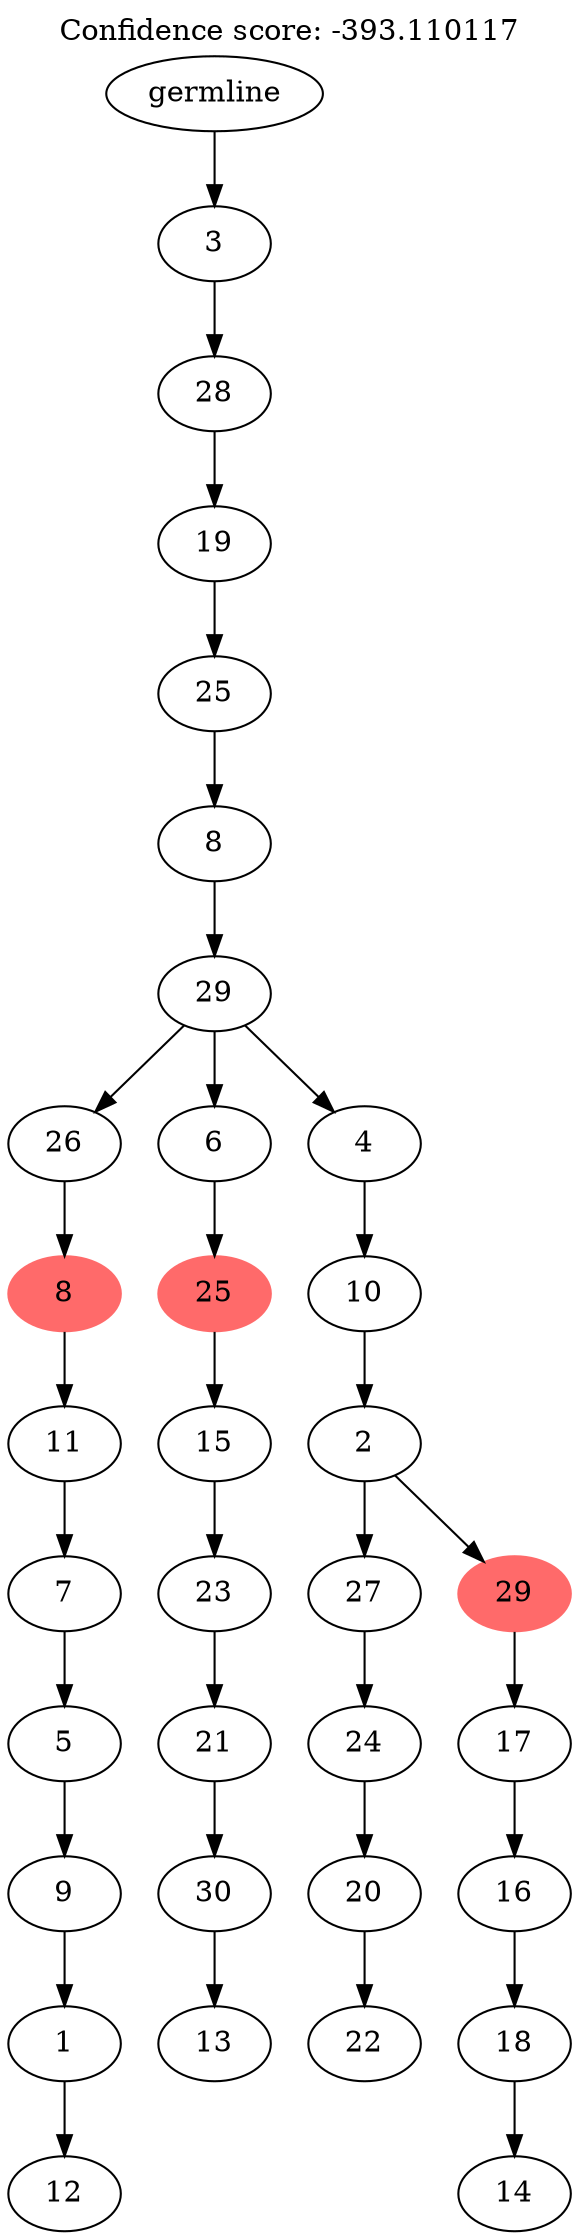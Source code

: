 digraph g {
	"32" -> "33";
	"33" [label="12"];
	"31" -> "32";
	"32" [label="1"];
	"30" -> "31";
	"31" [label="9"];
	"29" -> "30";
	"30" [label="5"];
	"28" -> "29";
	"29" [label="7"];
	"27" -> "28";
	"28" [label="11"];
	"26" -> "27";
	"27" [color=indianred1, style=filled, label="8"];
	"24" -> "25";
	"25" [label="13"];
	"23" -> "24";
	"24" [label="30"];
	"22" -> "23";
	"23" [label="21"];
	"21" -> "22";
	"22" [label="23"];
	"20" -> "21";
	"21" [label="15"];
	"19" -> "20";
	"20" [color=indianred1, style=filled, label="25"];
	"17" -> "18";
	"18" [label="22"];
	"16" -> "17";
	"17" [label="20"];
	"15" -> "16";
	"16" [label="24"];
	"13" -> "14";
	"14" [label="14"];
	"12" -> "13";
	"13" [label="18"];
	"11" -> "12";
	"12" [label="16"];
	"10" -> "11";
	"11" [label="17"];
	"9" -> "10";
	"10" [color=indianred1, style=filled, label="29"];
	"9" -> "15";
	"15" [label="27"];
	"8" -> "9";
	"9" [label="2"];
	"7" -> "8";
	"8" [label="10"];
	"6" -> "7";
	"7" [label="4"];
	"6" -> "19";
	"19" [label="6"];
	"6" -> "26";
	"26" [label="26"];
	"5" -> "6";
	"6" [label="29"];
	"4" -> "5";
	"5" [label="8"];
	"3" -> "4";
	"4" [label="25"];
	"2" -> "3";
	"3" [label="19"];
	"1" -> "2";
	"2" [label="28"];
	"0" -> "1";
	"1" [label="3"];
	"0" [label="germline"];
	labelloc="t";
	label="Confidence score: -393.110117";
}
